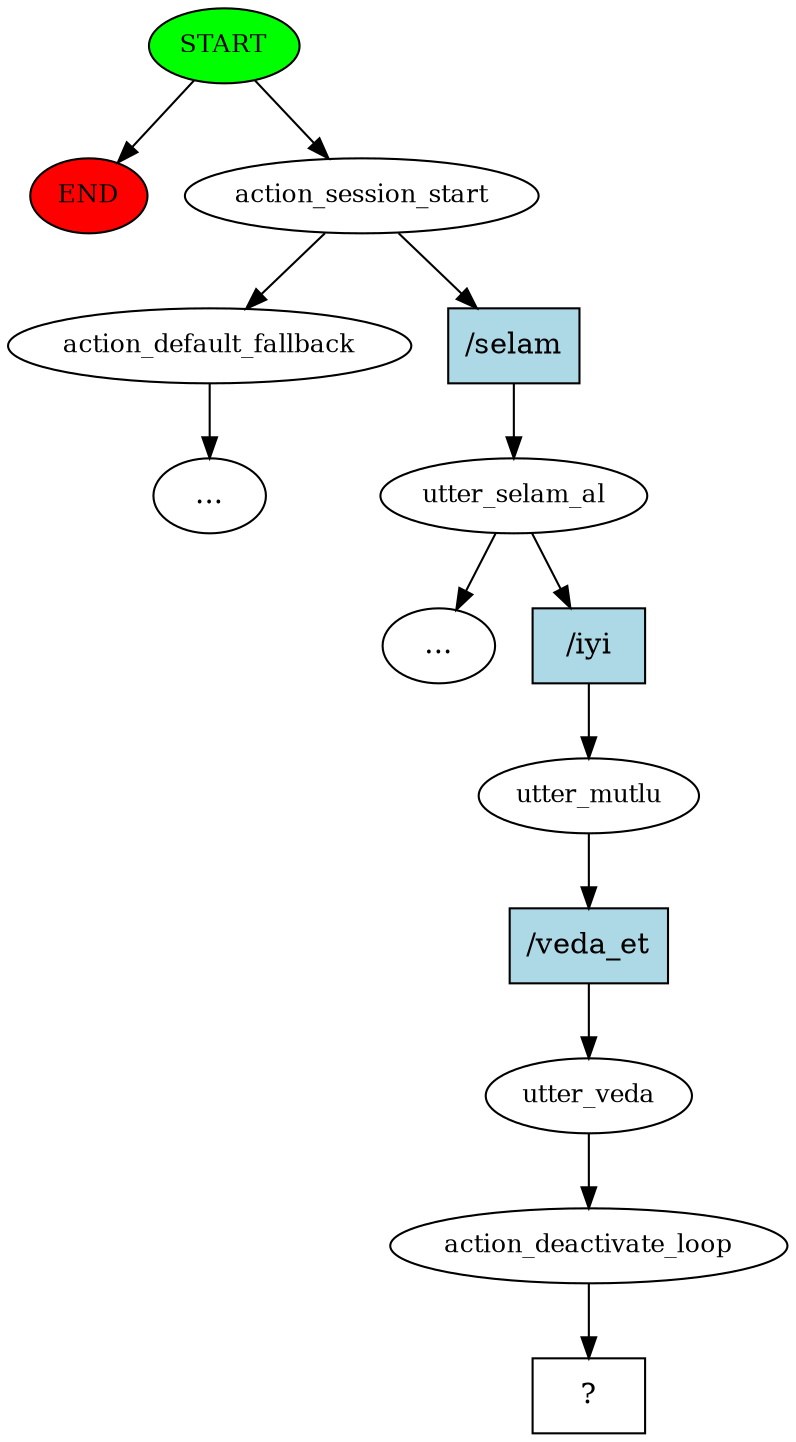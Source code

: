 digraph  {
0 [class="start active", fillcolor=green, fontsize=12, label=START, style=filled];
"-1" [class=end, fillcolor=red, fontsize=12, label=END, style=filled];
1 [class=active, fontsize=12, label=action_session_start];
2 [class=active, fontsize=12, label=utter_selam_al];
"-3" [class=ellipsis, label="..."];
4 [class="", fontsize=12, label=action_default_fallback];
"-4" [class=ellipsis, label="..."];
7 [class=active, fontsize=12, label=utter_mutlu];
8 [class=active, fontsize=12, label=utter_veda];
9 [class=active, fontsize=12, label=action_deactivate_loop];
10 [class="intent dashed active", label="  ?  ", shape=rect];
11 [class="intent active", fillcolor=lightblue, label="/selam", shape=rect, style=filled];
12 [class="intent active", fillcolor=lightblue, label="/iyi", shape=rect, style=filled];
13 [class="intent active", fillcolor=lightblue, label="/veda_et", shape=rect, style=filled];
0 -> "-1"  [class="", key=NONE, label=""];
0 -> 1  [class=active, key=NONE, label=""];
1 -> 4  [class="", key=NONE, label=""];
1 -> 11  [class=active, key=0];
2 -> "-3"  [class="", key=NONE, label=""];
2 -> 12  [class=active, key=0];
4 -> "-4"  [class="", key=NONE, label=""];
7 -> 13  [class=active, key=0];
8 -> 9  [class=active, key=NONE, label=""];
9 -> 10  [class=active, key=NONE, label=""];
11 -> 2  [class=active, key=0];
12 -> 7  [class=active, key=0];
13 -> 8  [class=active, key=0];
}
